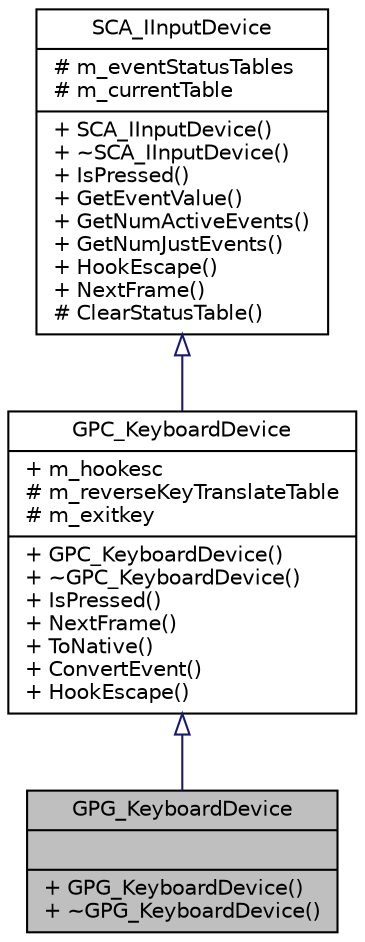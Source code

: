 digraph G
{
  edge [fontname="Helvetica",fontsize="10",labelfontname="Helvetica",labelfontsize="10"];
  node [fontname="Helvetica",fontsize="10",shape=record];
  Node1 [label="{GPG_KeyboardDevice\n||+ GPG_KeyboardDevice()\l+ ~GPG_KeyboardDevice()\l}",height=0.2,width=0.4,color="black", fillcolor="grey75", style="filled" fontcolor="black"];
  Node2 -> Node1 [dir=back,color="midnightblue",fontsize="10",style="solid",arrowtail="empty",fontname="Helvetica"];
  Node2 [label="{GPC_KeyboardDevice\n|+ m_hookesc\l# m_reverseKeyTranslateTable\l# m_exitkey\l|+ GPC_KeyboardDevice()\l+ ~GPC_KeyboardDevice()\l+ IsPressed()\l+ NextFrame()\l+ ToNative()\l+ ConvertEvent()\l+ HookEscape()\l}",height=0.2,width=0.4,color="black", fillcolor="white", style="filled",URL="$df/d2d/classGPC__KeyboardDevice.html"];
  Node3 -> Node2 [dir=back,color="midnightblue",fontsize="10",style="solid",arrowtail="empty",fontname="Helvetica"];
  Node3 [label="{SCA_IInputDevice\n|# m_eventStatusTables\l# m_currentTable\l|+ SCA_IInputDevice()\l+ ~SCA_IInputDevice()\l+ IsPressed()\l+ GetEventValue()\l+ GetNumActiveEvents()\l+ GetNumJustEvents()\l+ HookEscape()\l+ NextFrame()\l# ClearStatusTable()\l}",height=0.2,width=0.4,color="black", fillcolor="white", style="filled",URL="$d9/d20/classSCA__IInputDevice.html"];
}
